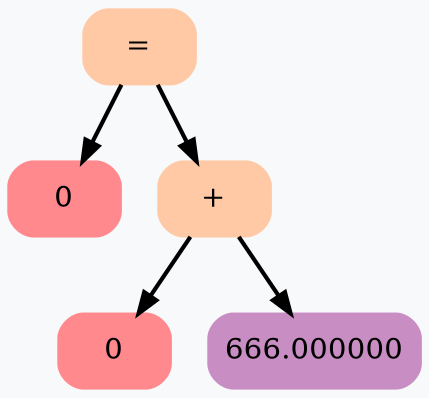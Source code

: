 digraph G {
	rankdir = HR;
	bgcolor="#F7F9FB"
	 node0x503000000070 [shape=Mrecord; style=filled; color="#FFC9A5"; label =  "= " ];
	 node0x503000000070 -> node0x5030000000a0 [ style=bold; weight=1000; ];
	 node0x503000000070 -> node0x5030000000d0 [ style=bold; weight=1000; ];
	 node0x5030000000a0 [shape=Mrecord; style=filled; color="#FF898D"; label =  "0 " ];
	 node0x5030000000d0 [shape=Mrecord; style=filled; color="#FFC9A5"; label =  "+ " ];
	 node0x5030000000d0 -> node0x503000000100 [ style=bold; weight=1000; ];
	 node0x5030000000d0 -> node0x503000000130 [ style=bold; weight=1000; ];
	 node0x503000000100 [shape=Mrecord; style=filled; color="#FF898D"; label =  "0 " ];
	 node0x503000000130 [shape=Mrecord; style=filled; color="#C88DC2"; label =  "666.000000 " ];
}
